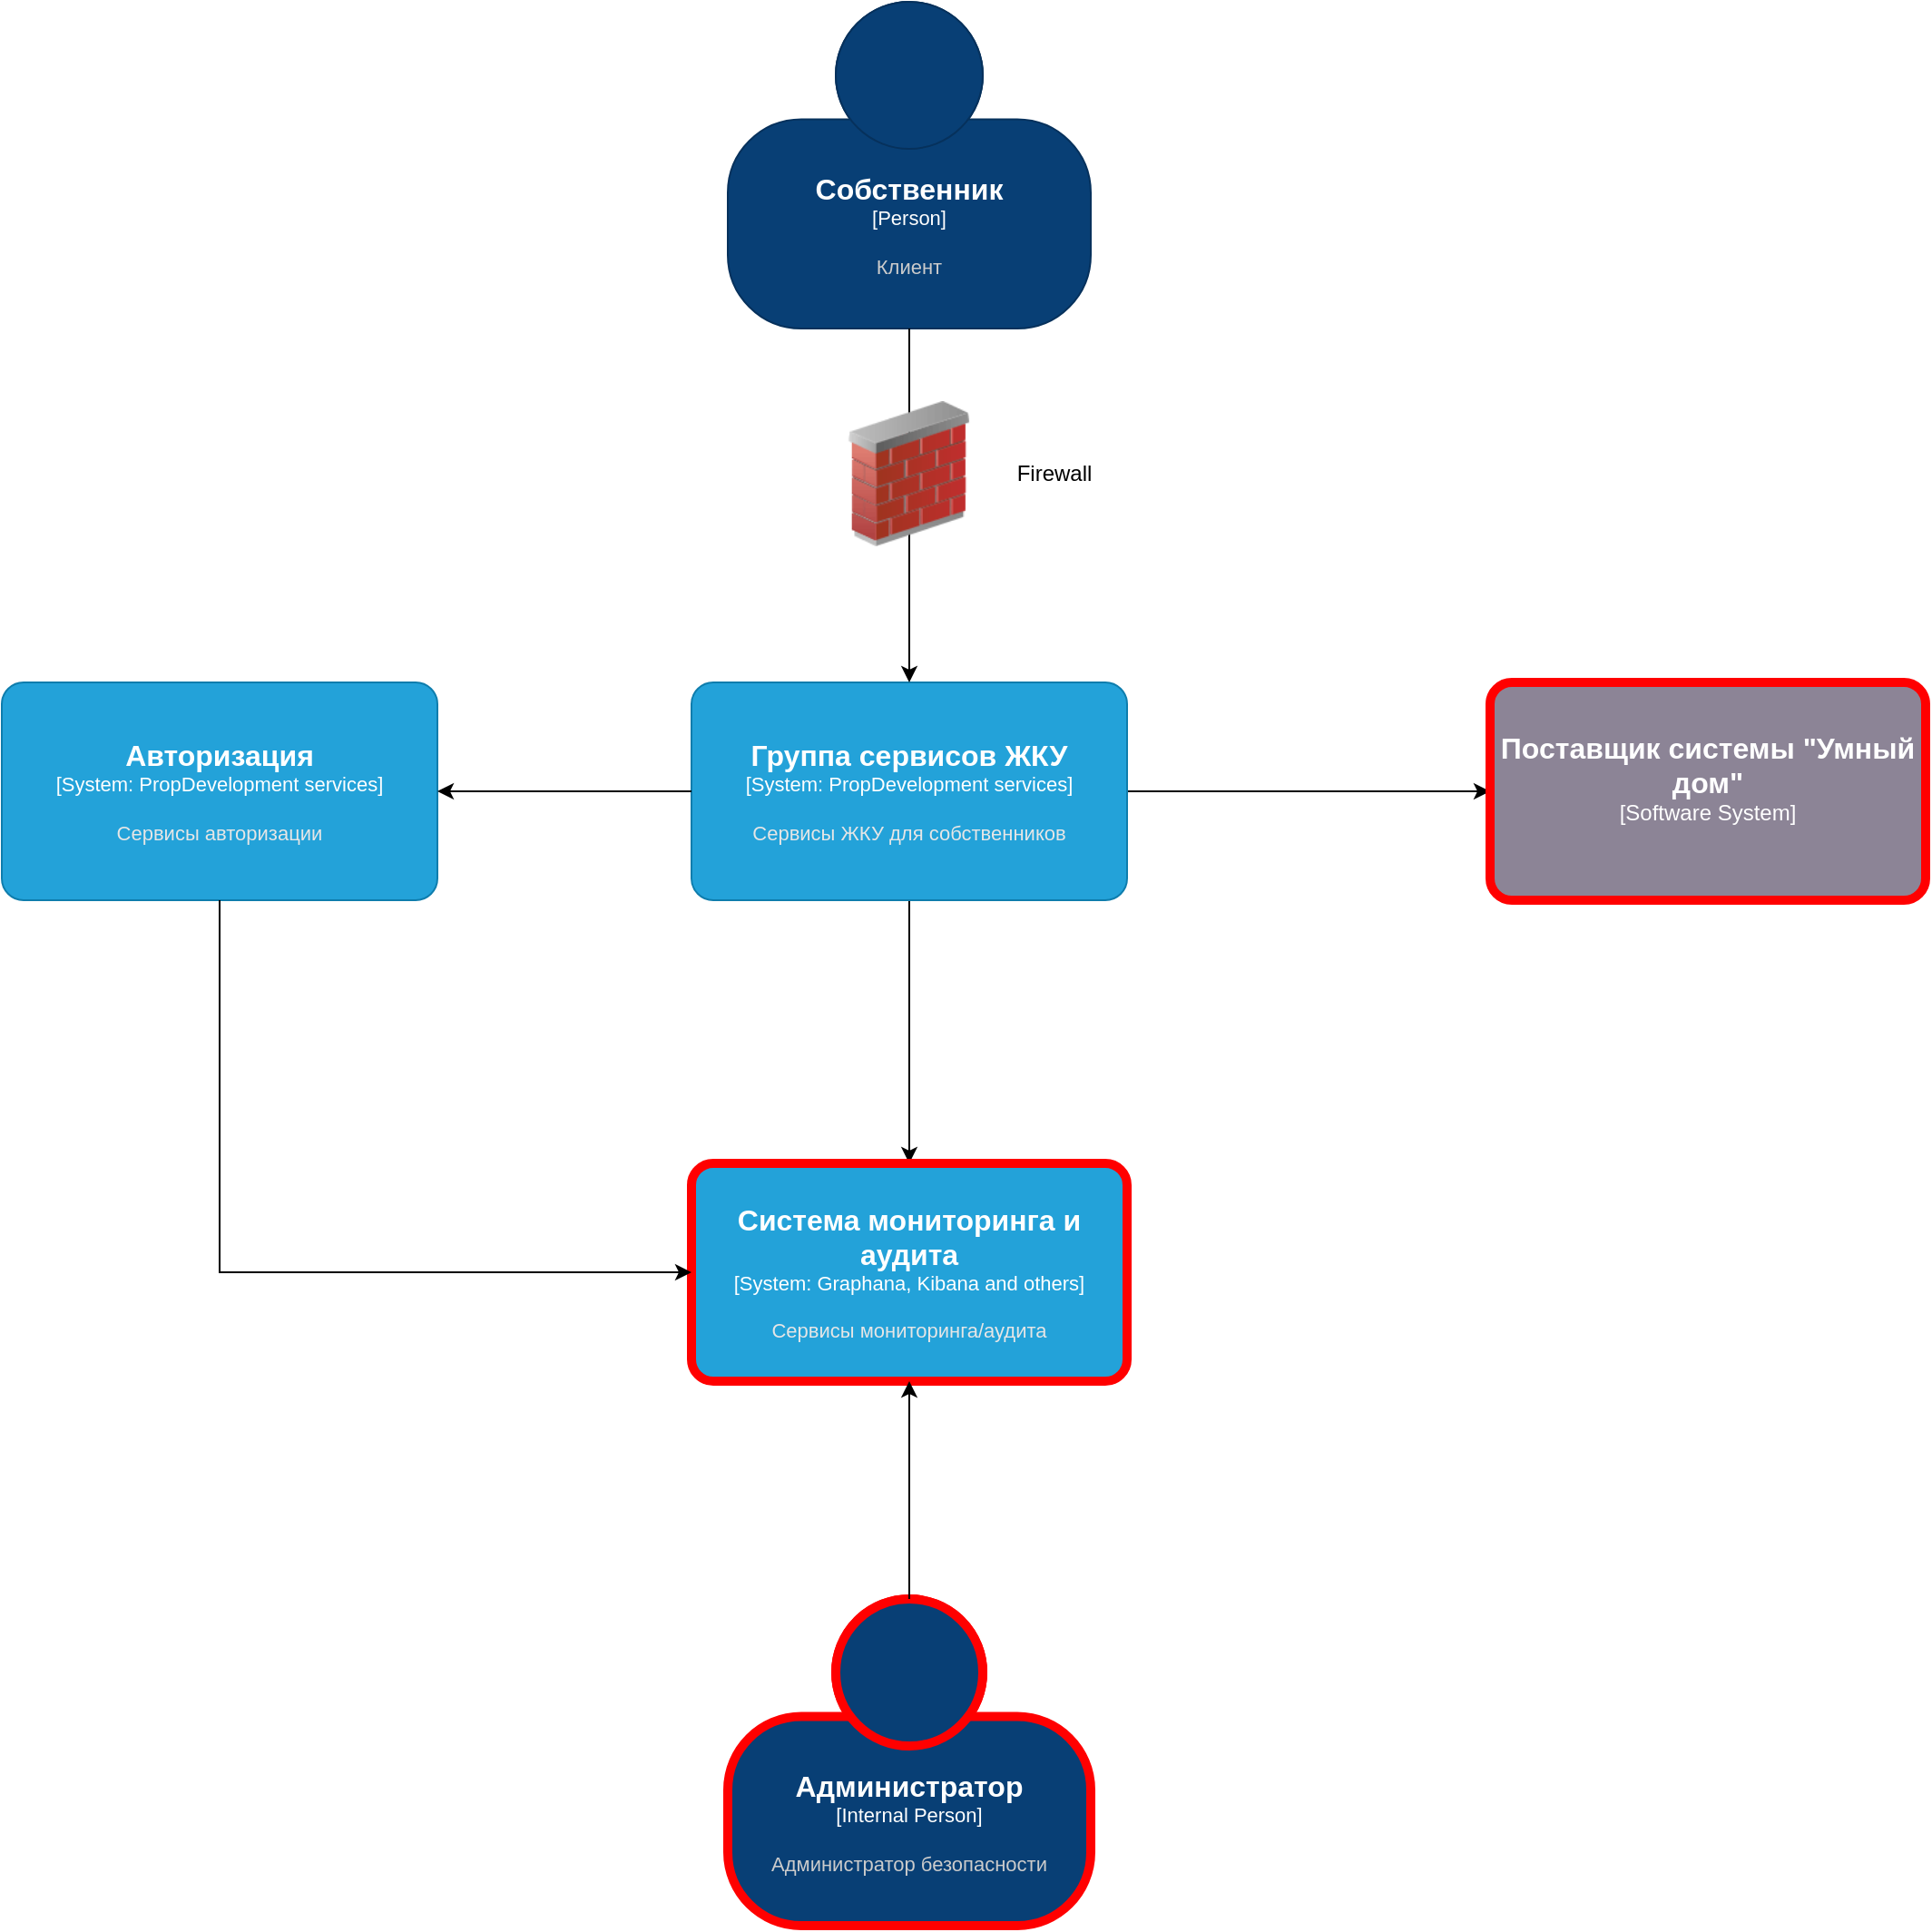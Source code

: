 <mxfile version="24.6.4" type="device">
  <diagram name="Page-1" id="Vc_WNWnxrm03jpAYznIS">
    <mxGraphModel dx="2484" dy="1586" grid="1" gridSize="10" guides="1" tooltips="1" connect="1" arrows="1" fold="1" page="1" pageScale="1" pageWidth="827" pageHeight="1169" math="0" shadow="0">
      <root>
        <mxCell id="0" />
        <mxCell id="1" parent="0" />
        <mxCell id="XW-PHVyEg69o6NRBPEG0-2" value="Firewall" style="text;html=1;align=center;verticalAlign=middle;whiteSpace=wrap;rounded=0;" vertex="1" parent="1">
          <mxGeometry x="1330" y="395" width="60" height="30" as="geometry" />
        </mxCell>
        <object placeholders="1" c4Name="Собственник" c4Type="Person" c4Description="Клиент" label="&lt;font style=&quot;font-size: 16px&quot;&gt;&lt;b&gt;%c4Name%&lt;/b&gt;&lt;/font&gt;&lt;div&gt;[%c4Type%]&lt;/div&gt;&lt;br&gt;&lt;div&gt;&lt;font style=&quot;font-size: 11px&quot;&gt;&lt;font color=&quot;#cccccc&quot;&gt;%c4Description%&lt;/font&gt;&lt;/div&gt;" id="XW-PHVyEg69o6NRBPEG0-3">
          <mxCell style="html=1;fontSize=11;dashed=0;whiteSpace=wrap;fillColor=#083F75;strokeColor=#06315C;fontColor=#ffffff;shape=mxgraph.c4.person2;align=center;metaEdit=1;points=[[0.5,0,0],[1,0.5,0],[1,0.75,0],[0.75,1,0],[0.5,1,0],[0.25,1,0],[0,0.75,0],[0,0.5,0]];resizable=0;" vertex="1" parent="1">
            <mxGeometry x="1180" y="150" width="200" height="180" as="geometry" />
          </mxCell>
        </object>
        <mxCell id="XW-PHVyEg69o6NRBPEG0-9" style="edgeStyle=orthogonalEdgeStyle;rounded=0;orthogonalLoop=1;jettySize=auto;html=1;" edge="1" parent="1" source="XW-PHVyEg69o6NRBPEG0-4" target="XW-PHVyEg69o6NRBPEG0-8">
          <mxGeometry relative="1" as="geometry" />
        </mxCell>
        <mxCell id="XW-PHVyEg69o6NRBPEG0-11" style="edgeStyle=orthogonalEdgeStyle;rounded=0;orthogonalLoop=1;jettySize=auto;html=1;" edge="1" parent="1" source="XW-PHVyEg69o6NRBPEG0-4" target="XW-PHVyEg69o6NRBPEG0-10">
          <mxGeometry relative="1" as="geometry" />
        </mxCell>
        <object placeholders="1" c4Name="Группа сервисов ЖКУ" c4Type="System" c4Technology="PropDevelopment services" c4Description="Сервисы ЖКУ для собственников" label="&lt;font style=&quot;font-size: 16px&quot;&gt;&lt;b&gt;%c4Name%&lt;/b&gt;&lt;/font&gt;&lt;div&gt;[%c4Type%: %c4Technology%]&lt;/div&gt;&lt;br&gt;&lt;div&gt;&lt;font style=&quot;font-size: 11px&quot;&gt;&lt;font color=&quot;#E6E6E6&quot;&gt;%c4Description%&lt;/font&gt;&lt;/div&gt;" id="XW-PHVyEg69o6NRBPEG0-4">
          <mxCell style="rounded=1;whiteSpace=wrap;html=1;fontSize=11;labelBackgroundColor=none;fillColor=#23A2D9;fontColor=#ffffff;align=center;arcSize=10;strokeColor=#0E7DAD;metaEdit=1;resizable=0;points=[[0.25,0,0],[0.5,0,0],[0.75,0,0],[1,0.25,0],[1,0.5,0],[1,0.75,0],[0.75,1,0],[0.5,1,0],[0.25,1,0],[0,0.75,0],[0,0.5,0],[0,0.25,0]];" vertex="1" parent="1">
            <mxGeometry x="1160" y="525" width="240" height="120" as="geometry" />
          </mxCell>
        </object>
        <mxCell id="XW-PHVyEg69o6NRBPEG0-5" style="edgeStyle=orthogonalEdgeStyle;rounded=0;orthogonalLoop=1;jettySize=auto;html=1;entryX=0.5;entryY=0;entryDx=0;entryDy=0;entryPerimeter=0;" edge="1" parent="1" source="XW-PHVyEg69o6NRBPEG0-3" target="XW-PHVyEg69o6NRBPEG0-4">
          <mxGeometry relative="1" as="geometry" />
        </mxCell>
        <mxCell id="XW-PHVyEg69o6NRBPEG0-1" value="" style="image;html=1;image=img/lib/clip_art/networking/Firewall_02_128x128.png" vertex="1" parent="1">
          <mxGeometry x="1240" y="370" width="80" height="80" as="geometry" />
        </mxCell>
        <object placeholders="1" c4Name="Авторизация" c4Type="System" c4Technology="PropDevelopment services" c4Description="Сервисы авторизации" label="&lt;font style=&quot;font-size: 16px&quot;&gt;&lt;b&gt;%c4Name%&lt;/b&gt;&lt;/font&gt;&lt;div&gt;[%c4Type%: %c4Technology%]&lt;/div&gt;&lt;br&gt;&lt;div&gt;&lt;font style=&quot;font-size: 11px&quot;&gt;&lt;font color=&quot;#E6E6E6&quot;&gt;%c4Description%&lt;/font&gt;&lt;/div&gt;" id="XW-PHVyEg69o6NRBPEG0-6">
          <mxCell style="rounded=1;whiteSpace=wrap;html=1;fontSize=11;labelBackgroundColor=none;fillColor=#23A2D9;fontColor=#ffffff;align=center;arcSize=10;strokeColor=#0E7DAD;metaEdit=1;resizable=0;points=[[0.25,0,0],[0.5,0,0],[0.75,0,0],[1,0.25,0],[1,0.5,0],[1,0.75,0],[0.75,1,0],[0.5,1,0],[0.25,1,0],[0,0.75,0],[0,0.5,0],[0,0.25,0]];" vertex="1" parent="1">
            <mxGeometry x="780" y="525" width="240" height="120" as="geometry" />
          </mxCell>
        </object>
        <mxCell id="XW-PHVyEg69o6NRBPEG0-7" style="edgeStyle=orthogonalEdgeStyle;rounded=0;orthogonalLoop=1;jettySize=auto;html=1;entryX=1;entryY=0.5;entryDx=0;entryDy=0;entryPerimeter=0;" edge="1" parent="1" source="XW-PHVyEg69o6NRBPEG0-4" target="XW-PHVyEg69o6NRBPEG0-6">
          <mxGeometry relative="1" as="geometry" />
        </mxCell>
        <object placeholders="1" c4Name="Поставщик системы &quot;Умный дом&quot;" c4Type="Software System" c4Description="" label="&lt;font style=&quot;font-size: 16px&quot;&gt;&lt;b&gt;%c4Name%&lt;/b&gt;&lt;/font&gt;&lt;div&gt;[%c4Type%]&lt;/div&gt;&lt;br&gt;&lt;div&gt;&lt;font style=&quot;font-size: 11px&quot;&gt;&lt;font color=&quot;#cccccc&quot;&gt;%c4Description%&lt;/font&gt;&lt;/div&gt;" id="XW-PHVyEg69o6NRBPEG0-8">
          <mxCell style="rounded=1;whiteSpace=wrap;html=1;labelBackgroundColor=none;fillColor=#8C8496;fontColor=#ffffff;align=center;arcSize=10;strokeColor=#FF0000;metaEdit=1;resizable=0;points=[[0.25,0,0],[0.5,0,0],[0.75,0,0],[1,0.25,0],[1,0.5,0],[1,0.75,0],[0.75,1,0],[0.5,1,0],[0.25,1,0],[0,0.75,0],[0,0.5,0],[0,0.25,0]];strokeWidth=5;" vertex="1" parent="1">
            <mxGeometry x="1600" y="525" width="240" height="120" as="geometry" />
          </mxCell>
        </object>
        <object placeholders="1" c4Name="Система мониторинга и аудита" c4Type="System" c4Technology="Graphana, Kibana and others" c4Description="Сервисы мониторинга/аудита" label="&lt;font style=&quot;font-size: 16px&quot;&gt;&lt;b&gt;%c4Name%&lt;/b&gt;&lt;/font&gt;&lt;div&gt;[%c4Type%: %c4Technology%]&lt;/div&gt;&lt;br&gt;&lt;div&gt;&lt;font style=&quot;font-size: 11px&quot;&gt;&lt;font color=&quot;#E6E6E6&quot;&gt;%c4Description%&lt;/font&gt;&lt;/div&gt;" id="XW-PHVyEg69o6NRBPEG0-10">
          <mxCell style="rounded=1;whiteSpace=wrap;html=1;fontSize=11;labelBackgroundColor=none;fillColor=#23A2D9;fontColor=#ffffff;align=center;arcSize=10;strokeColor=#FF0000;metaEdit=1;resizable=0;points=[[0.25,0,0],[0.5,0,0],[0.75,0,0],[1,0.25,0],[1,0.5,0],[1,0.75,0],[0.75,1,0],[0.5,1,0],[0.25,1,0],[0,0.75,0],[0,0.5,0],[0,0.25,0]];strokeWidth=5;" vertex="1" parent="1">
            <mxGeometry x="1160" y="790" width="240" height="120" as="geometry" />
          </mxCell>
        </object>
        <mxCell id="XW-PHVyEg69o6NRBPEG0-12" style="edgeStyle=orthogonalEdgeStyle;rounded=0;orthogonalLoop=1;jettySize=auto;html=1;entryX=0;entryY=0.5;entryDx=0;entryDy=0;entryPerimeter=0;exitX=0.5;exitY=1;exitDx=0;exitDy=0;exitPerimeter=0;" edge="1" parent="1" source="XW-PHVyEg69o6NRBPEG0-6" target="XW-PHVyEg69o6NRBPEG0-10">
          <mxGeometry relative="1" as="geometry" />
        </mxCell>
        <object placeholders="1" c4Name="Администратор" c4Type="Internal Person" c4Description="Администратор безопасности" label="&lt;font style=&quot;font-size: 16px&quot;&gt;&lt;b&gt;%c4Name%&lt;/b&gt;&lt;/font&gt;&lt;div&gt;[%c4Type%]&lt;/div&gt;&lt;br&gt;&lt;div&gt;&lt;font style=&quot;font-size: 11px&quot;&gt;&lt;font color=&quot;#cccccc&quot;&gt;%c4Description%&lt;/font&gt;&lt;/div&gt;" id="XW-PHVyEg69o6NRBPEG0-13">
          <mxCell style="html=1;fontSize=11;dashed=0;whiteSpace=wrap;fillColor=#083F75;strokeColor=#FF0000;fontColor=#ffffff;shape=mxgraph.c4.person2;align=center;metaEdit=1;points=[[0.5,0,0],[1,0.5,0],[1,0.75,0],[0.75,1,0],[0.5,1,0],[0.25,1,0],[0,0.75,0],[0,0.5,0]];resizable=0;strokeWidth=5;" vertex="1" parent="1">
            <mxGeometry x="1180" y="1030" width="200" height="180" as="geometry" />
          </mxCell>
        </object>
        <mxCell id="XW-PHVyEg69o6NRBPEG0-14" style="edgeStyle=orthogonalEdgeStyle;rounded=0;orthogonalLoop=1;jettySize=auto;html=1;entryX=0.5;entryY=1;entryDx=0;entryDy=0;entryPerimeter=0;" edge="1" parent="1" source="XW-PHVyEg69o6NRBPEG0-13" target="XW-PHVyEg69o6NRBPEG0-10">
          <mxGeometry relative="1" as="geometry" />
        </mxCell>
      </root>
    </mxGraphModel>
  </diagram>
</mxfile>
